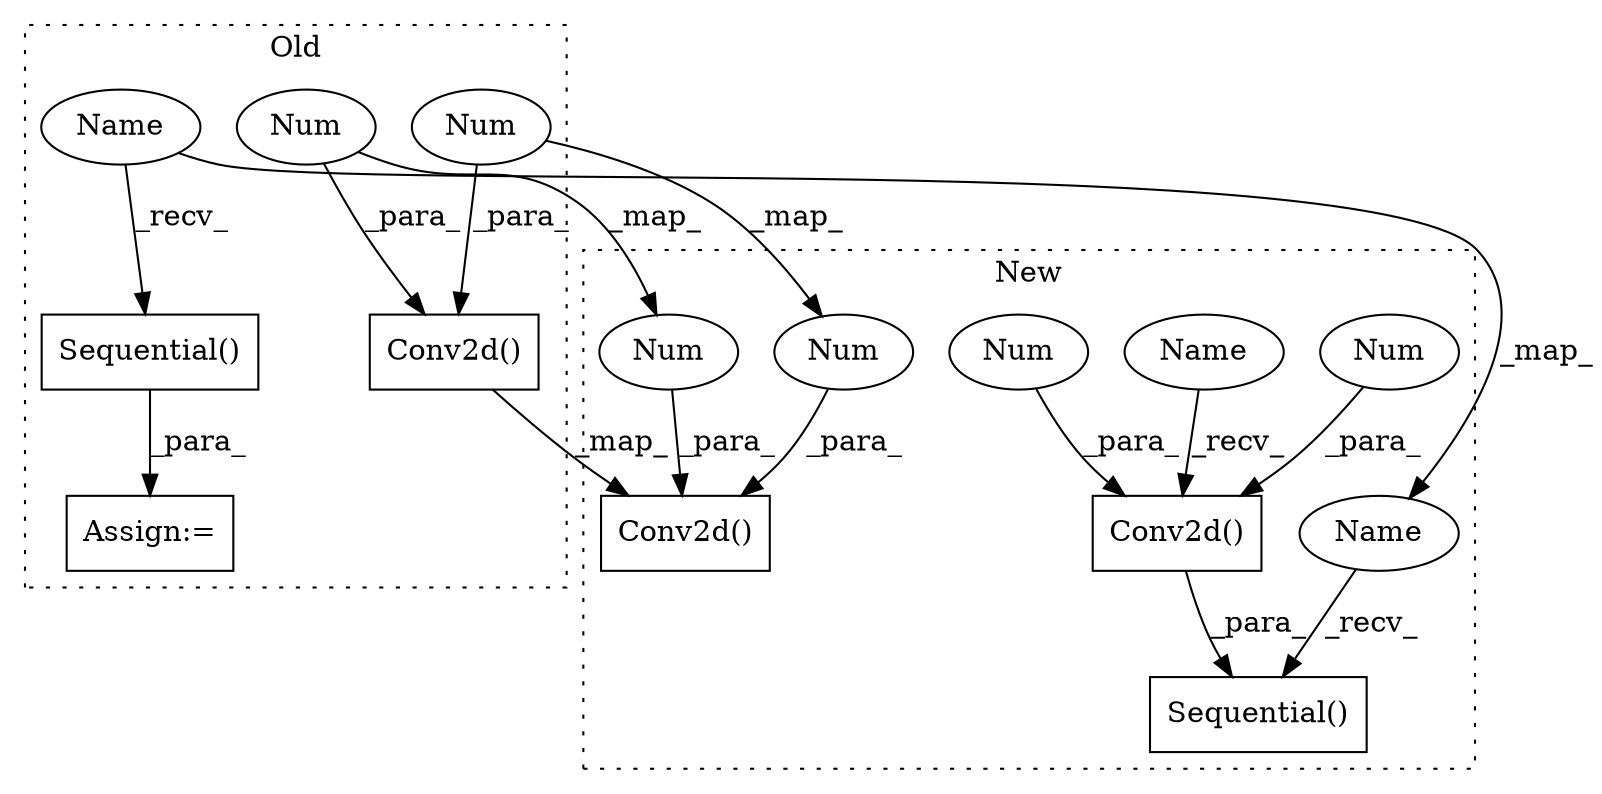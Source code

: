 digraph G {
subgraph cluster0 {
1 [label="Sequential()" a="75" s="2872" l="15" shape="box"];
3 [label="Assign:=" a="68" s="2869" l="3" shape="box"];
7 [label="Conv2d()" a="75" s="2296,2338" l="10,12" shape="box"];
10 [label="Num" a="76" s="2337" l="1" shape="ellipse"];
11 [label="Num" a="76" s="2334" l="1" shape="ellipse"];
15 [label="Name" a="87" s="2872" l="2" shape="ellipse"];
label = "Old";
style="dotted";
}
subgraph cluster1 {
2 [label="Sequential()" a="75" s="2781,2924" l="27,10" shape="box"];
4 [label="Conv2d()" a="75" s="2882,2923" l="10,1" shape="box"];
5 [label="Num" a="76" s="2922" l="1" shape="ellipse"];
6 [label="Num" a="76" s="2919" l="1" shape="ellipse"];
8 [label="Conv2d()" a="75" s="2694,2736" l="10,12" shape="box"];
9 [label="Num" a="76" s="2735" l="1" shape="ellipse"];
12 [label="Num" a="76" s="2732" l="1" shape="ellipse"];
13 [label="Name" a="87" s="2781" l="2" shape="ellipse"];
14 [label="Name" a="87" s="2882" l="2" shape="ellipse"];
label = "New";
style="dotted";
}
1 -> 3 [label="_para_"];
4 -> 2 [label="_para_"];
5 -> 4 [label="_para_"];
6 -> 4 [label="_para_"];
7 -> 8 [label="_map_"];
9 -> 8 [label="_para_"];
10 -> 7 [label="_para_"];
10 -> 9 [label="_map_"];
11 -> 12 [label="_map_"];
11 -> 7 [label="_para_"];
12 -> 8 [label="_para_"];
13 -> 2 [label="_recv_"];
14 -> 4 [label="_recv_"];
15 -> 1 [label="_recv_"];
15 -> 13 [label="_map_"];
}
